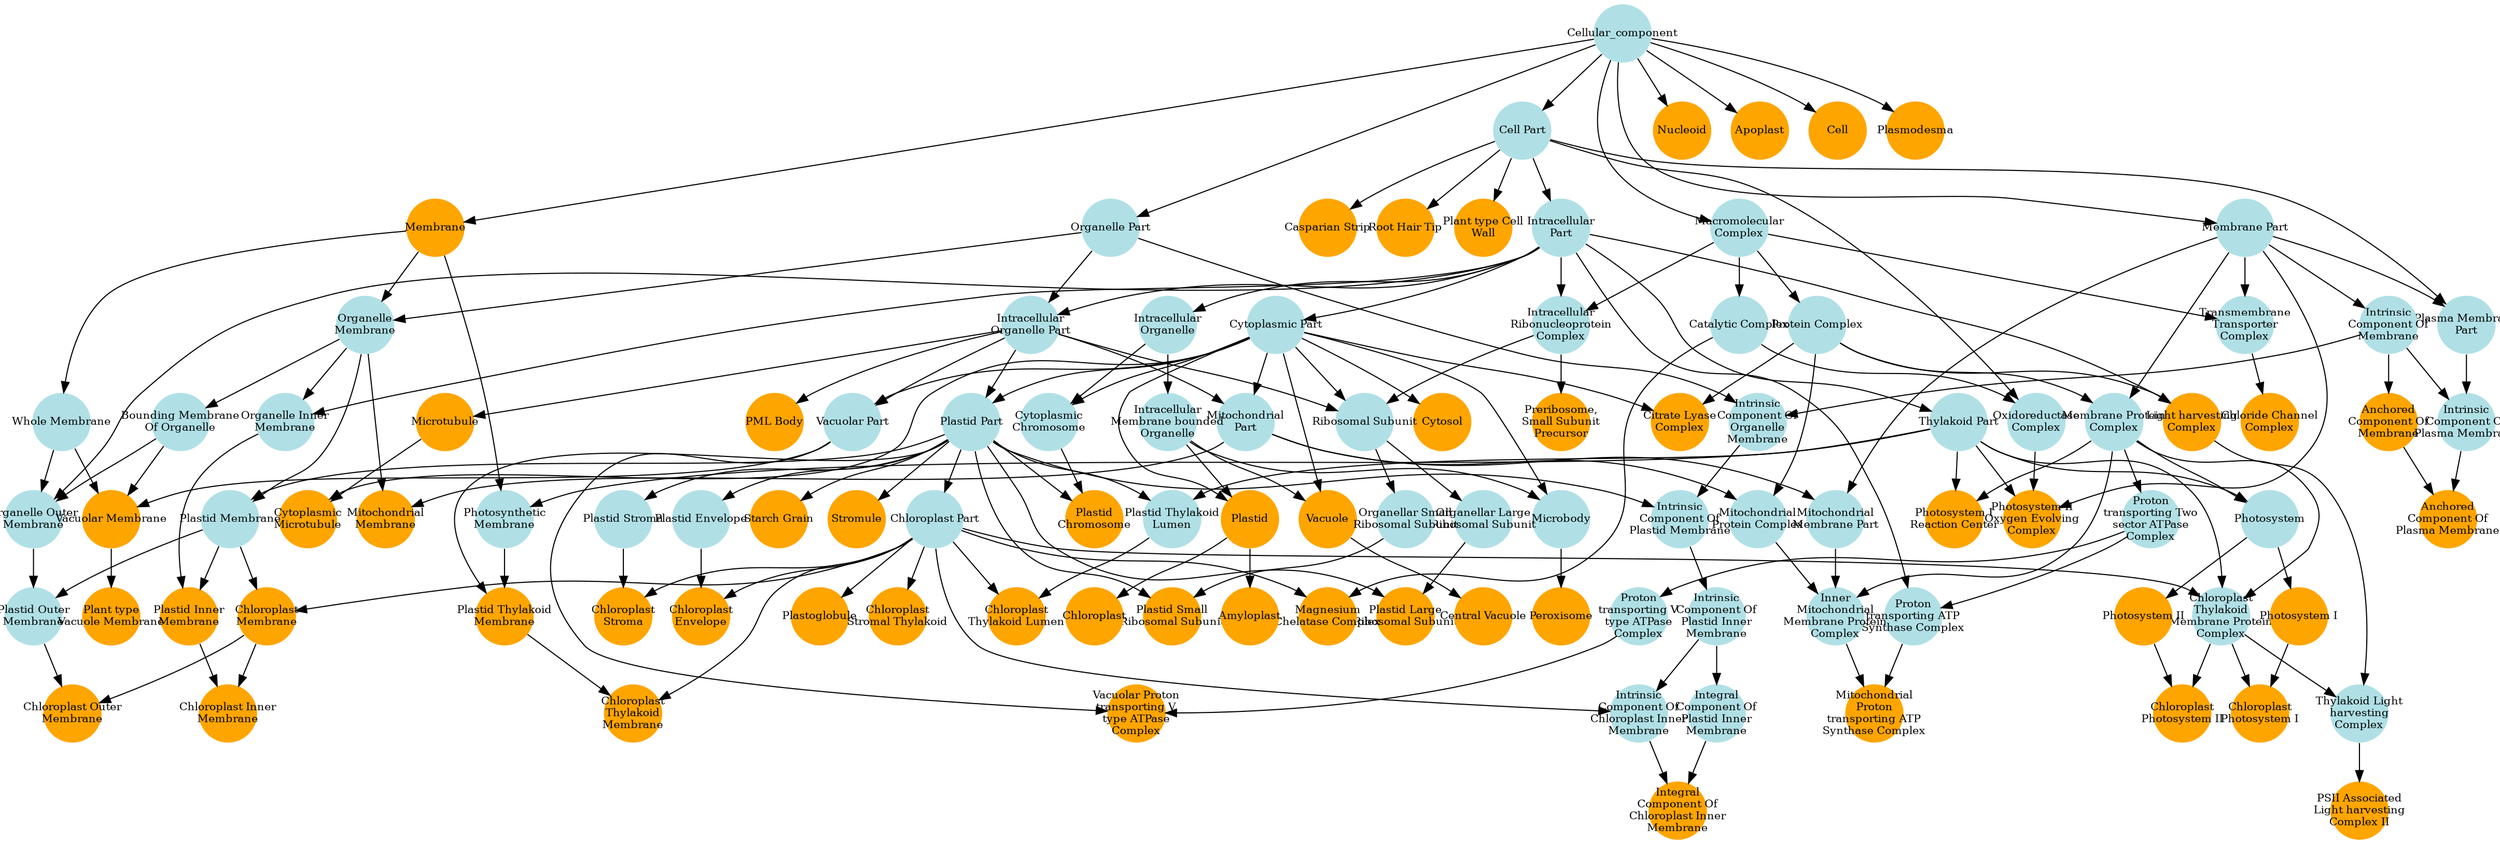 digraph {
1 [style="filled", fixedsize="true", fontsize="10", shape="circle", width="0.75", fillcolor="powderblue", label="Cellular_component", color="transparent"];
2 [style="filled", fixedsize="true", fontsize="10", shape="circle", width="0.75", fillcolor="powderblue", label="Cell Part", color="transparent"];
3 [style="filled", fixedsize="true", fontsize="10", shape="circle", width="0.75", fillcolor="powderblue", label="Intracellular
Part", color="transparent"];
4 [style="filled", fixedsize="true", fontsize="10", shape="circle", width="0.75", fillcolor="powderblue", label="Cytoplasmic Part", color="transparent"];
5 [style="filled", fixedsize="true", fontsize="10", shape="circle", width="0.75", fillcolor="powderblue", label="Organelle Part", color="transparent"];
6 [style="filled", fixedsize="true", fontsize="10", shape="circle", width="0.75", fillcolor="powderblue", label="Intracellular
Organelle Part", color="transparent"];
7 [style="filled", fixedsize="true", fontsize="10", shape="circle", width="0.75", fillcolor="powderblue", label="Plastid Part", color="transparent"];
8 [style="filled", fixedsize="true", fontsize="10", shape="circle", width="0.75", fillcolor="powderblue", label="Chloroplast Part", color="transparent"];
9 [style="filled", fixedsize="true", fontsize="10", shape="circle", width="0.75", fillcolor="orange", label="Membrane", color="transparent"];
10 [style="filled", fixedsize="true", fontsize="10", shape="circle", width="0.75", fillcolor="powderblue", label="Thylakoid Part", color="transparent"];
11 [style="filled", fixedsize="true", fontsize="10", shape="circle", width="0.75", fillcolor="powderblue", label="Photosynthetic
Membrane", color="transparent"];
12 [style="filled", fixedsize="true", fontsize="10", shape="circle", width="0.75", fillcolor="orange", label="Plastid Thylakoid
Membrane", color="transparent"];
13 [style="filled", fixedsize="true", fontsize="10", shape="circle", width="0.75", fillcolor="orange", label="Chloroplast
Thylakoid
Membrane", color="transparent"];
14 [style="filled", fixedsize="true", fontsize="10", shape="circle", width="0.75", fillcolor="powderblue", label="Plastid Envelope", color="transparent"];
15 [style="filled", fixedsize="true", fontsize="10", shape="circle", width="0.75", fillcolor="orange", label="Chloroplast
Envelope", color="transparent"];
16 [style="filled", fixedsize="true", fontsize="10", shape="circle", width="0.75", fillcolor="powderblue", label="Intracellular
Organelle", color="transparent"];
17 [style="filled", fixedsize="true", fontsize="10", shape="circle", width="0.75", fillcolor="powderblue", label="Intracellular
Membrane bounded
Organelle", color="transparent"];
18 [style="filled", fixedsize="true", fontsize="10", shape="circle", width="0.75", fillcolor="orange", label="Plastid", color="transparent"];
19 [style="filled", fixedsize="true", fontsize="10", shape="circle", width="0.75", fillcolor="orange", label="Chloroplast", color="transparent"];
20 [style="filled", fixedsize="true", fontsize="10", shape="circle", width="0.75", fillcolor="powderblue", label="Plastid Stroma", color="transparent"];
21 [style="filled", fixedsize="true", fontsize="10", shape="circle", width="0.75", fillcolor="orange", label="Chloroplast
Stroma", color="transparent"];
22 [style="filled", fixedsize="true", fontsize="10", shape="circle", width="0.75", fillcolor="powderblue", label="Macromolecular
Complex", color="transparent"];
23 [style="filled", fixedsize="true", fontsize="10", shape="circle", width="0.75", fillcolor="powderblue", label="Protein Complex", color="transparent"];
24 [style="filled", fixedsize="true", fontsize="10", shape="circle", width="0.75", fillcolor="powderblue", label="Membrane Part", color="transparent"];
25 [style="filled", fixedsize="true", fontsize="10", shape="circle", width="0.75", fillcolor="powderblue", label="Membrane Protein
Complex", color="transparent"];
26 [style="filled", fixedsize="true", fontsize="10", shape="circle", width="0.75", fillcolor="powderblue", label="Photosystem", color="transparent"];
27 [style="filled", fixedsize="true", fontsize="10", shape="circle", width="0.75", fillcolor="orange", label="Photosystem II", color="transparent"];
28 [style="filled", fixedsize="true", fontsize="10", shape="circle", width="0.75", fillcolor="orange", label="Plastoglobule", color="transparent"];
29 [style="filled", fixedsize="true", fontsize="10", shape="circle", width="0.75", fillcolor="orange", label="Vacuole", color="transparent"];
30 [style="filled", fixedsize="true", fontsize="10", shape="circle", width="0.75", fillcolor="orange", label="Photosystem I", color="transparent"];
31 [style="filled", fixedsize="true", fontsize="10", shape="circle", width="0.75", fillcolor="powderblue", label="Plastid Thylakoid
Lumen", color="transparent"];
32 [style="filled", fixedsize="true", fontsize="10", shape="circle", width="0.75", fillcolor="orange", label="Chloroplast
Thylakoid Lumen", color="transparent"];
33 [style="filled", fixedsize="true", fontsize="10", shape="circle", width="0.75", fillcolor="orange", label="Light harvesting
Complex", color="transparent"];
34 [style="filled", fixedsize="true", fontsize="10", shape="circle", width="0.75", fillcolor="powderblue", label="Catalytic Complex", color="transparent"];
35 [style="filled", fixedsize="true", fontsize="10", shape="circle", width="0.75", fillcolor="powderblue", label="Oxidoreductase
Complex", color="transparent"];
36 [style="filled", fixedsize="true", fontsize="10", shape="circle", width="0.75", fillcolor="orange", label="Photosystem II
Oxygen Evolving
Complex", color="transparent"];
37 [style="filled", fixedsize="true", fontsize="10", shape="circle", width="0.75", fillcolor="orange", label="Stromule", color="transparent"];
38 [style="filled", fixedsize="true", fontsize="10", shape="circle", width="0.75", fillcolor="powderblue", label="Chloroplast
Thylakoid
Membrane Protein
Complex", color="transparent"];
39 [style="filled", fixedsize="true", fontsize="10", shape="circle", width="0.75", fillcolor="orange", label="Chloroplast
Photosystem II", color="transparent"];
40 [style="filled", fixedsize="true", fontsize="10", shape="circle", width="0.75", fillcolor="orange", label="Photosystem I
Reaction Center", color="transparent"];
41 [style="filled", fixedsize="true", fontsize="10", shape="circle", width="0.75", fillcolor="powderblue", label="Thylakoid Light
harvesting
Complex", color="transparent"];
42 [style="filled", fixedsize="true", fontsize="10", shape="circle", width="0.75", fillcolor="orange", label="PSII Associated
Light harvesting
Complex II", color="transparent"];
43 [style="filled", fixedsize="true", fontsize="10", shape="circle", width="0.75", fillcolor="powderblue", label="Organelle
Membrane", color="transparent"];
44 [style="filled", fixedsize="true", fontsize="10", shape="circle", width="0.75", fillcolor="powderblue", label="Plastid Membrane", color="transparent"];
45 [style="filled", fixedsize="true", fontsize="10", shape="circle", width="0.75", fillcolor="orange", label="Chloroplast
Membrane", color="transparent"];
46 [style="filled", fixedsize="true", fontsize="10", shape="circle", width="0.75", fillcolor="orange", label="Nucleoid", color="transparent"];
47 [style="filled", fixedsize="true", fontsize="10", shape="circle", width="0.75", fillcolor="orange", label="Magnesium
Chelatase Complex", color="transparent"];
48 [style="filled", fixedsize="true", fontsize="10", shape="circle", width="0.75", fillcolor="powderblue", label="Vacuolar Part", color="transparent"];
49 [style="filled", fixedsize="true", fontsize="10", shape="circle", width="0.75", fillcolor="powderblue", label="Bounding Membrane
Of Organelle", color="transparent"];
50 [style="filled", fixedsize="true", fontsize="10", shape="circle", width="0.75", fillcolor="powderblue", label="Whole Membrane", color="transparent"];
51 [style="filled", fixedsize="true", fontsize="10", shape="circle", width="0.75", fillcolor="orange", label="Vacuolar Membrane", color="transparent"];
52 [style="filled", fixedsize="true", fontsize="10", shape="circle", width="0.75", fillcolor="orange", label="Apoplast", color="transparent"];
53 [style="filled", fixedsize="true", fontsize="10", shape="circle", width="0.75", fillcolor="orange", label="Plant type Cell
Wall", color="transparent"];
54 [style="filled", fixedsize="true", fontsize="10", shape="circle", width="0.75", fillcolor="powderblue", label="Microbody", color="transparent"];
55 [style="filled", fixedsize="true", fontsize="10", shape="circle", width="0.75", fillcolor="orange", label="Peroxisome", color="transparent"];
56 [style="filled", fixedsize="true", fontsize="10", shape="circle", width="0.75", fillcolor="powderblue", label="Organelle Outer
Membrane", color="transparent"];
57 [style="filled", fixedsize="true", fontsize="10", shape="circle", width="0.75", fillcolor="powderblue", label="Plastid Outer
Membrane", color="transparent"];
58 [style="filled", fixedsize="true", fontsize="10", shape="circle", width="0.75", fillcolor="orange", label="Chloroplast Outer
Membrane", color="transparent"];
59 [style="filled", fixedsize="true", fontsize="10", shape="circle", width="0.75", fillcolor="powderblue", label="Proton
transporting Two
sector ATPase
Complex", color="transparent"];
60 [style="filled", fixedsize="true", fontsize="10", shape="circle", width="0.75", fillcolor="powderblue", label="Proton
transporting V
type ATPase
Complex", color="transparent"];
61 [style="filled", fixedsize="true", fontsize="10", shape="circle", width="0.75", fillcolor="orange", label="Vacuolar Proton
transporting V
type ATPase
Complex", color="transparent"];
62 [style="filled", fixedsize="true", fontsize="10", shape="circle", width="0.75", fillcolor="powderblue", label="Organelle Inner
Membrane", color="transparent"];
63 [style="filled", fixedsize="true", fontsize="10", shape="circle", width="0.75", fillcolor="orange", label="Plastid Inner
Membrane", color="transparent"];
64 [style="filled", fixedsize="true", fontsize="10", shape="circle", width="0.75", fillcolor="orange", label="Chloroplast Inner
Membrane", color="transparent"];
65 [style="filled", fixedsize="true", fontsize="10", shape="circle", width="0.75", fillcolor="powderblue", label="Intrinsic
Component Of
Membrane", color="transparent"];
66 [style="filled", fixedsize="true", fontsize="10", shape="circle", width="0.75", fillcolor="orange", label="Anchored
Component Of
Membrane", color="transparent"];
67 [style="filled", fixedsize="true", fontsize="10", shape="circle", width="0.75", fillcolor="powderblue", label="Plasma Membrane
Part", color="transparent"];
68 [style="filled", fixedsize="true", fontsize="10", shape="circle", width="0.75", fillcolor="powderblue", label="Intrinsic
Component Of
Plasma Membrane", color="transparent"];
69 [style="filled", fixedsize="true", fontsize="10", shape="circle", width="0.75", fillcolor="orange", label="Anchored
Component Of
Plasma Membrane", color="transparent"];
70 [style="filled", fixedsize="true", fontsize="10", shape="circle", width="0.75", fillcolor="orange", label="Chloroplast
Photosystem I", color="transparent"];
71 [style="filled", fixedsize="true", fontsize="10", shape="circle", width="0.75", fillcolor="orange", label="Microtubule", color="transparent"];
72 [style="filled", fixedsize="true", fontsize="10", shape="circle", width="0.75", fillcolor="orange", label="Amyloplast", color="transparent"];
73 [style="filled", fixedsize="true", fontsize="10", shape="circle", width="0.75", fillcolor="orange", label="Cell", color="transparent"];
74 [style="filled", fixedsize="true", fontsize="10", shape="circle", width="0.75", fillcolor="powderblue", label="Intrinsic
Component Of
Organelle
Membrane", color="transparent"];
75 [style="filled", fixedsize="true", fontsize="10", shape="circle", width="0.75", fillcolor="powderblue", label="Intrinsic
Component Of
Plastid Membrane", color="transparent"];
76 [style="filled", fixedsize="true", fontsize="10", shape="circle", width="0.75", fillcolor="powderblue", label="Intrinsic
Component Of
Plastid Inner
Membrane", color="transparent"];
77 [style="filled", fixedsize="true", fontsize="10", shape="circle", width="0.75", fillcolor="powderblue", label="Integral
Component Of
Plastid Inner
Membrane", color="transparent"];
78 [style="filled", fixedsize="true", fontsize="10", shape="circle", width="0.75", fillcolor="powderblue", label="Intrinsic
Component Of
Chloroplast Inner
Membrane", color="transparent"];
79 [style="filled", fixedsize="true", fontsize="10", shape="circle", width="0.75", fillcolor="orange", label="Integral
Component Of
Chloroplast Inner
Membrane", color="transparent"];
80 [style="filled", fixedsize="true", fontsize="10", shape="circle", width="0.75", fillcolor="orange", label="Cytoplasmic
Microtubule", color="transparent"];
81 [style="filled", fixedsize="true", fontsize="10", shape="circle", width="0.75", fillcolor="powderblue", label="Cytoplasmic
Chromosome", color="transparent"];
82 [style="filled", fixedsize="true", fontsize="10", shape="circle", width="0.75", fillcolor="orange", label="Plastid
Chromosome", color="transparent"];
83 [style="filled", fixedsize="true", fontsize="10", shape="circle", width="0.75", fillcolor="orange", label="Cytosol", color="transparent"];
84 [style="filled", fixedsize="true", fontsize="10", shape="circle", width="0.75", fillcolor="powderblue", label="Intracellular
Ribonucleoprotein
Complex", color="transparent"];
85 [style="filled", fixedsize="true", fontsize="10", shape="circle", width="0.75", fillcolor="powderblue", label="Ribosomal Subunit", color="transparent"];
86 [style="filled", fixedsize="true", fontsize="10", shape="circle", width="0.75", fillcolor="powderblue", label="Organellar Large
Ribosomal Subunit", color="transparent"];
87 [style="filled", fixedsize="true", fontsize="10", shape="circle", width="0.75", fillcolor="orange", label="Plastid Large
Ribosomal Subunit", color="transparent"];
88 [style="filled", fixedsize="true", fontsize="10", shape="circle", width="0.75", fillcolor="orange", label="Plant type
Vacuole Membrane", color="transparent"];
89 [style="filled", fixedsize="true", fontsize="10", shape="circle", width="0.75", fillcolor="orange", label="Casparian Strip", color="transparent"];
90 [style="filled", fixedsize="true", fontsize="10", shape="circle", width="0.75", fillcolor="orange", label="Plasmodesma", color="transparent"];
91 [style="filled", fixedsize="true", fontsize="10", shape="circle", width="0.75", fillcolor="orange", label="Central Vacuole", color="transparent"];
92 [style="filled", fixedsize="true", fontsize="10", shape="circle", width="0.75", fillcolor="orange", label="Preribosome,
Small Subunit
Precursor", color="transparent"];
93 [style="filled", fixedsize="true", fontsize="10", shape="circle", width="0.75", fillcolor="orange", label="Chloroplast
Stromal Thylakoid", color="transparent"];
94 [style="filled", fixedsize="true", fontsize="10", shape="circle", width="0.75", fillcolor="powderblue", label="Transmembrane
Transporter
Complex", color="transparent"];
95 [style="filled", fixedsize="true", fontsize="10", shape="circle", width="0.75", fillcolor="orange", label="Chloride Channel
Complex", color="transparent"];
96 [style="filled", fixedsize="true", fontsize="10", shape="circle", width="0.75", fillcolor="powderblue", label="Mitochondrial
Part", color="transparent"];
97 [style="filled", fixedsize="true", fontsize="10", shape="circle", width="0.75", fillcolor="orange", label="Mitochondrial
Membrane", color="transparent"];
98 [style="filled", fixedsize="true", fontsize="10", shape="circle", width="0.75", fillcolor="orange", label="PML Body", color="transparent"];
99 [style="filled", fixedsize="true", fontsize="10", shape="circle", width="0.75", fillcolor="orange", label="Citrate Lyase
Complex", color="transparent"];
100 [style="filled", fixedsize="true", fontsize="10", shape="circle", width="0.75", fillcolor="orange", label="Starch Grain", color="transparent"];
101 [style="filled", fixedsize="true", fontsize="10", shape="circle", width="0.75", fillcolor="powderblue", label="Organellar Small
Ribosomal Subunit", color="transparent"];
102 [style="filled", fixedsize="true", fontsize="10", shape="circle", width="0.75", fillcolor="orange", label="Plastid Small
Ribosomal Subunit", color="transparent"];
103 [style="filled", fixedsize="true", fontsize="10", shape="circle", width="0.75", fillcolor="orange", label="Root Hair Tip", color="transparent"];
104 [style="filled", fixedsize="true", fontsize="10", shape="circle", width="0.75", fillcolor="powderblue", label="Proton
transporting ATP
Synthase Complex", color="transparent"];
105 [style="filled", fixedsize="true", fontsize="10", shape="circle", width="0.75", fillcolor="powderblue", label="Mitochondrial
Membrane Part", color="transparent"];
106 [style="filled", fixedsize="true", fontsize="10", shape="circle", width="0.75", fillcolor="powderblue", label="Mitochondrial
Protein Complex", color="transparent"];
107 [style="filled", fixedsize="true", fontsize="10", shape="circle", width="0.75", fillcolor="powderblue", label="Inner
Mitochondrial
Membrane Protein
Complex", color="transparent"];
108 [style="filled", fixedsize="true", fontsize="10", shape="circle", width="0.75", fillcolor="orange", label="Mitochondrial
Proton
transporting ATP
Synthase Complex", color="transparent"];
1 -> 2 [color="#000000", lty="solid"];
2 -> 3 [color="#000000", lty="solid"];
3 -> 4 [color="#000000", lty="solid"];
1 -> 5 [color="#000000", lty="solid"];
3 -> 6 [color="#000000", lty="solid"];
5 -> 6 [color="#000000", lty="solid"];
4 -> 7 [color="#000000", lty="solid"];
6 -> 7 [color="#000000", lty="solid"];
7 -> 8 [color="#000000", lty="solid"];
1 -> 9 [color="#000000", lty="solid"];
3 -> 10 [color="#000000", lty="solid"];
9 -> 11 [color="#000000", lty="solid"];
10 -> 11 [color="#000000", lty="solid"];
7 -> 12 [color="#000000", lty="solid"];
11 -> 12 [color="#000000", lty="solid"];
8 -> 13 [color="#000000", lty="solid"];
12 -> 13 [color="#000000", lty="solid"];
7 -> 14 [color="#000000", lty="solid"];
8 -> 15 [color="#000000", lty="solid"];
14 -> 15 [color="#000000", lty="solid"];
3 -> 16 [color="#000000", lty="solid"];
16 -> 17 [color="#000000", lty="solid"];
4 -> 18 [color="#000000", lty="solid"];
17 -> 18 [color="#000000", lty="solid"];
18 -> 19 [color="#000000", lty="solid"];
7 -> 20 [color="#000000", lty="solid"];
8 -> 21 [color="#000000", lty="solid"];
20 -> 21 [color="#000000", lty="solid"];
1 -> 22 [color="#000000", lty="solid"];
22 -> 23 [color="#000000", lty="solid"];
1 -> 24 [color="#000000", lty="solid"];
23 -> 25 [color="#000000", lty="solid"];
24 -> 25 [color="#000000", lty="solid"];
10 -> 26 [color="#000000", lty="solid"];
25 -> 26 [color="#000000", lty="solid"];
26 -> 27 [color="#000000", lty="solid"];
8 -> 28 [color="#000000", lty="solid"];
4 -> 29 [color="#000000", lty="solid"];
17 -> 29 [color="#000000", lty="solid"];
26 -> 30 [color="#000000", lty="solid"];
7 -> 31 [color="#000000", lty="solid"];
10 -> 31 [color="#000000", lty="solid"];
8 -> 32 [color="#000000", lty="solid"];
31 -> 32 [color="#000000", lty="solid"];
3 -> 33 [color="#000000", lty="solid"];
23 -> 33 [color="#000000", lty="solid"];
22 -> 34 [color="#000000", lty="solid"];
2 -> 35 [color="#000000", lty="solid"];
34 -> 35 [color="#000000", lty="solid"];
10 -> 36 [color="#000000", lty="solid"];
24 -> 36 [color="#000000", lty="solid"];
35 -> 36 [color="#000000", lty="solid"];
7 -> 37 [color="#000000", lty="solid"];
8 -> 38 [color="#000000", lty="solid"];
10 -> 38 [color="#000000", lty="solid"];
25 -> 38 [color="#000000", lty="solid"];
27 -> 39 [color="#000000", lty="solid"];
38 -> 39 [color="#000000", lty="solid"];
10 -> 40 [color="#000000", lty="solid"];
25 -> 40 [color="#000000", lty="solid"];
33 -> 41 [color="#000000", lty="solid"];
38 -> 41 [color="#000000", lty="solid"];
41 -> 42 [color="#000000", lty="solid"];
5 -> 43 [color="#000000", lty="solid"];
9 -> 43 [color="#000000", lty="solid"];
7 -> 44 [color="#000000", lty="solid"];
43 -> 44 [color="#000000", lty="solid"];
8 -> 45 [color="#000000", lty="solid"];
44 -> 45 [color="#000000", lty="solid"];
1 -> 46 [color="#000000", lty="solid"];
8 -> 47 [color="#000000", lty="solid"];
34 -> 47 [color="#000000", lty="solid"];
4 -> 48 [color="#000000", lty="solid"];
6 -> 48 [color="#000000", lty="solid"];
43 -> 49 [color="#000000", lty="solid"];
9 -> 50 [color="#000000", lty="solid"];
48 -> 51 [color="#000000", lty="solid"];
49 -> 51 [color="#000000", lty="solid"];
50 -> 51 [color="#000000", lty="solid"];
1 -> 52 [color="#000000", lty="solid"];
2 -> 53 [color="#000000", lty="solid"];
4 -> 54 [color="#000000", lty="solid"];
17 -> 54 [color="#000000", lty="solid"];
54 -> 55 [color="#000000", lty="solid"];
3 -> 56 [color="#000000", lty="solid"];
49 -> 56 [color="#000000", lty="solid"];
50 -> 56 [color="#000000", lty="solid"];
44 -> 57 [color="#000000", lty="solid"];
56 -> 57 [color="#000000", lty="solid"];
45 -> 58 [color="#000000", lty="solid"];
57 -> 58 [color="#000000", lty="solid"];
25 -> 59 [color="#000000", lty="solid"];
59 -> 60 [color="#000000", lty="solid"];
48 -> 61 [color="#000000", lty="solid"];
60 -> 61 [color="#000000", lty="solid"];
3 -> 62 [color="#000000", lty="solid"];
43 -> 62 [color="#000000", lty="solid"];
44 -> 63 [color="#000000", lty="solid"];
62 -> 63 [color="#000000", lty="solid"];
45 -> 64 [color="#000000", lty="solid"];
63 -> 64 [color="#000000", lty="solid"];
24 -> 65 [color="#000000", lty="solid"];
65 -> 66 [color="#000000", lty="solid"];
2 -> 67 [color="#000000", lty="solid"];
24 -> 67 [color="#000000", lty="solid"];
65 -> 68 [color="#000000", lty="solid"];
67 -> 68 [color="#000000", lty="solid"];
66 -> 69 [color="#000000", lty="solid"];
68 -> 69 [color="#000000", lty="solid"];
30 -> 70 [color="#000000", lty="solid"];
38 -> 70 [color="#000000", lty="solid"];
6 -> 71 [color="#000000", lty="solid"];
18 -> 72 [color="#000000", lty="solid"];
1 -> 73 [color="#000000", lty="solid"];
5 -> 74 [color="#000000", lty="solid"];
65 -> 74 [color="#000000", lty="solid"];
7 -> 75 [color="#000000", lty="solid"];
74 -> 75 [color="#000000", lty="solid"];
75 -> 76 [color="#000000", lty="solid"];
76 -> 77 [color="#000000", lty="solid"];
8 -> 78 [color="#000000", lty="solid"];
76 -> 78 [color="#000000", lty="solid"];
77 -> 79 [color="#000000", lty="solid"];
78 -> 79 [color="#000000", lty="solid"];
4 -> 80 [color="#000000", lty="solid"];
71 -> 80 [color="#000000", lty="solid"];
4 -> 81 [color="#000000", lty="solid"];
16 -> 81 [color="#000000", lty="solid"];
7 -> 82 [color="#000000", lty="solid"];
81 -> 82 [color="#000000", lty="solid"];
4 -> 83 [color="#000000", lty="solid"];
3 -> 84 [color="#000000", lty="solid"];
22 -> 84 [color="#000000", lty="solid"];
4 -> 85 [color="#000000", lty="solid"];
6 -> 85 [color="#000000", lty="solid"];
84 -> 85 [color="#000000", lty="solid"];
85 -> 86 [color="#000000", lty="solid"];
7 -> 87 [color="#000000", lty="solid"];
86 -> 87 [color="#000000", lty="solid"];
51 -> 88 [color="#000000", lty="solid"];
2 -> 89 [color="#000000", lty="solid"];
1 -> 90 [color="#000000", lty="solid"];
29 -> 91 [color="#000000", lty="solid"];
84 -> 92 [color="#000000", lty="solid"];
8 -> 93 [color="#000000", lty="solid"];
22 -> 94 [color="#000000", lty="solid"];
24 -> 94 [color="#000000", lty="solid"];
94 -> 95 [color="#000000", lty="solid"];
4 -> 96 [color="#000000", lty="solid"];
6 -> 96 [color="#000000", lty="solid"];
43 -> 97 [color="#000000", lty="solid"];
96 -> 97 [color="#000000", lty="solid"];
6 -> 98 [color="#000000", lty="solid"];
4 -> 99 [color="#000000", lty="solid"];
23 -> 99 [color="#000000", lty="solid"];
7 -> 100 [color="#000000", lty="solid"];
85 -> 101 [color="#000000", lty="solid"];
7 -> 102 [color="#000000", lty="solid"];
101 -> 102 [color="#000000", lty="solid"];
2 -> 103 [color="#000000", lty="solid"];
3 -> 104 [color="#000000", lty="solid"];
59 -> 104 [color="#000000", lty="solid"];
24 -> 105 [color="#000000", lty="solid"];
96 -> 105 [color="#000000", lty="solid"];
23 -> 106 [color="#000000", lty="solid"];
96 -> 106 [color="#000000", lty="solid"];
25 -> 107 [color="#000000", lty="solid"];
105 -> 107 [color="#000000", lty="solid"];
106 -> 107 [color="#000000", lty="solid"];
104 -> 108 [color="#000000", lty="solid"];
107 -> 108 [color="#000000", lty="solid"];
}
